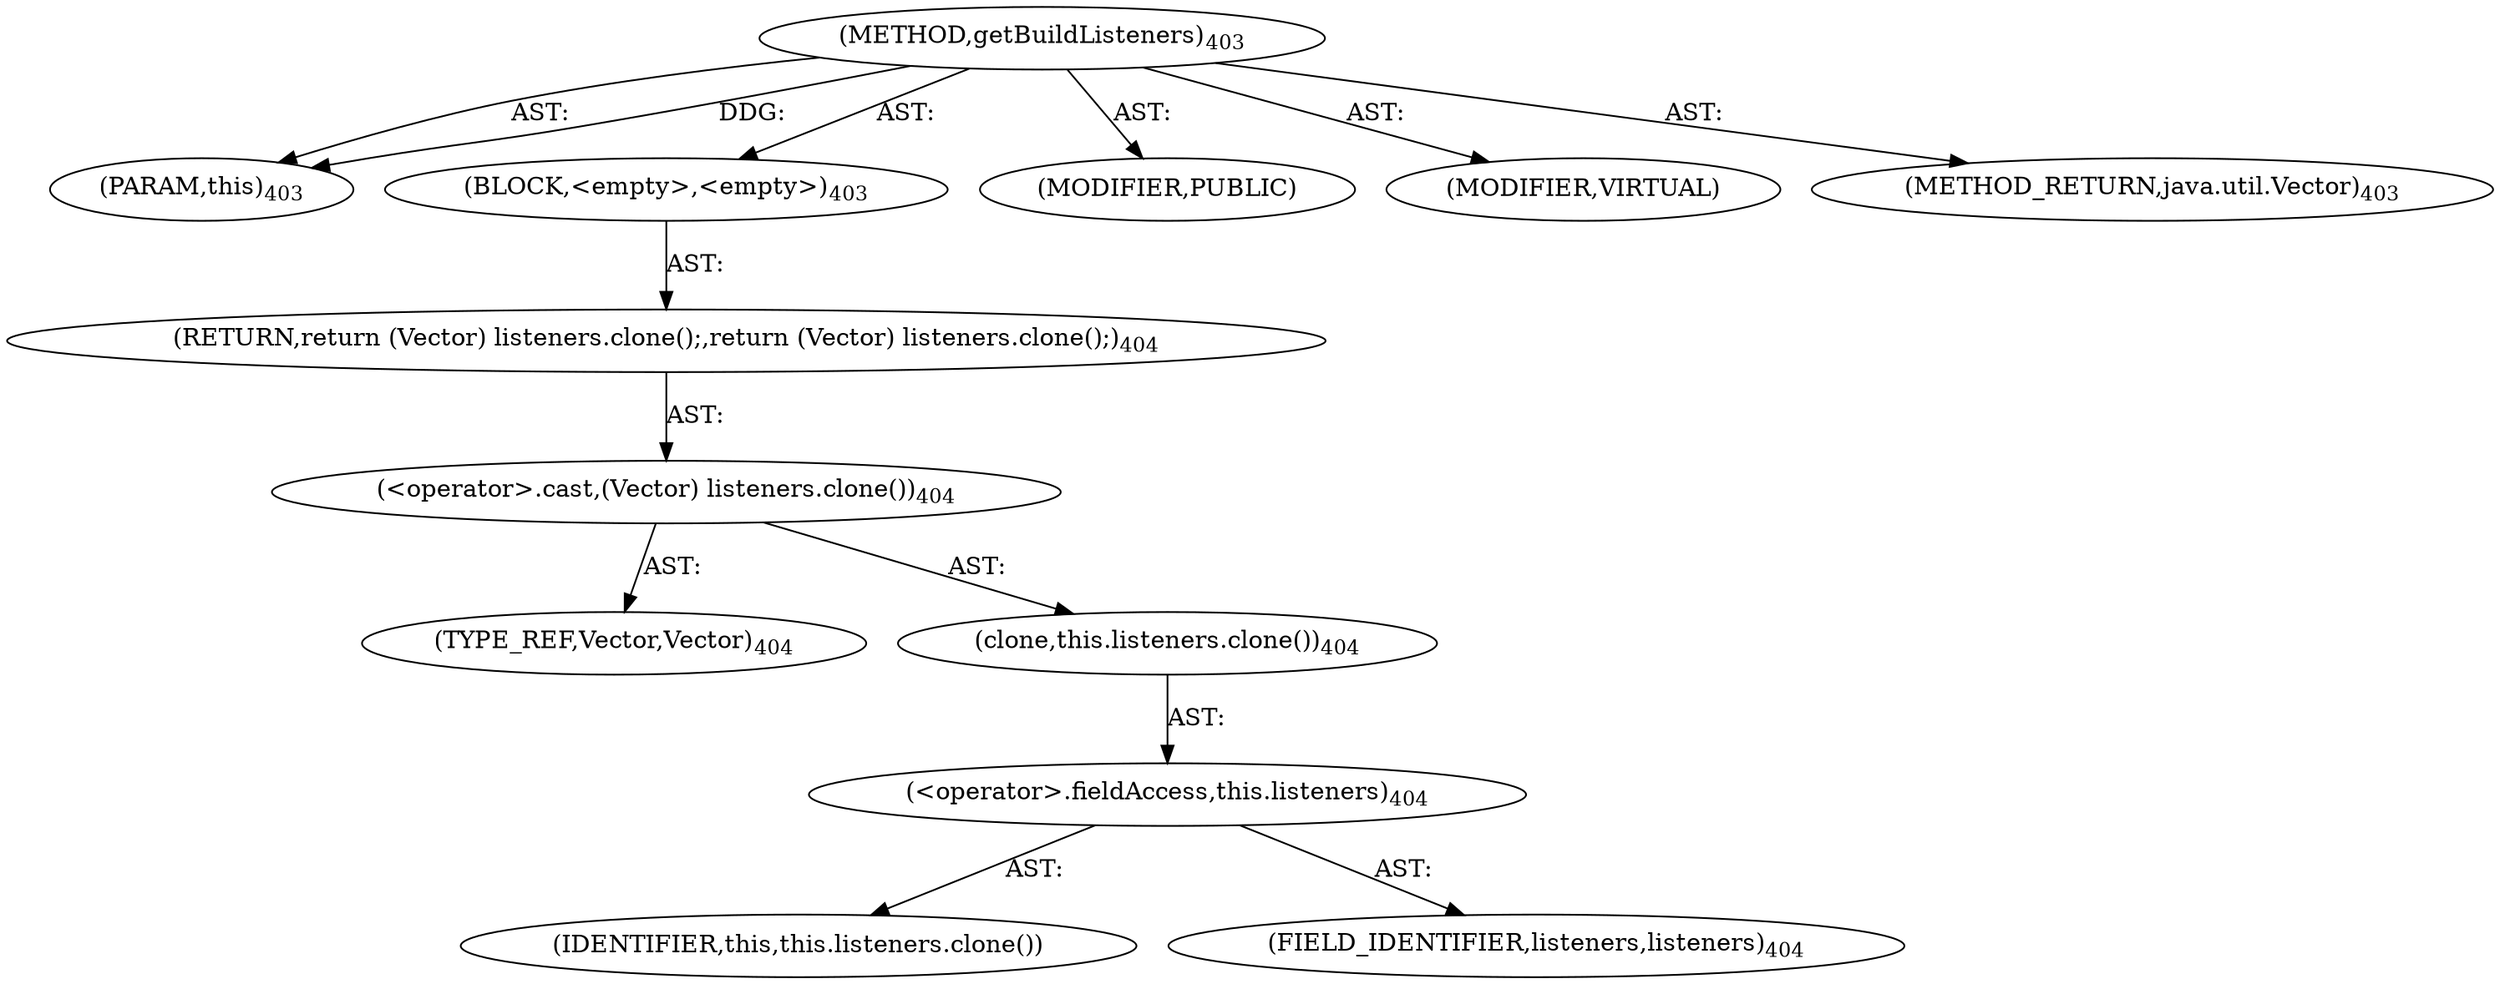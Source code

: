 digraph "getBuildListeners" {  
"111669149709" [label = <(METHOD,getBuildListeners)<SUB>403</SUB>> ]
"115964117071" [label = <(PARAM,this)<SUB>403</SUB>> ]
"25769803793" [label = <(BLOCK,&lt;empty&gt;,&lt;empty&gt;)<SUB>403</SUB>> ]
"146028888069" [label = <(RETURN,return (Vector) listeners.clone();,return (Vector) listeners.clone();)<SUB>404</SUB>> ]
"30064771177" [label = <(&lt;operator&gt;.cast,(Vector) listeners.clone())<SUB>404</SUB>> ]
"180388626434" [label = <(TYPE_REF,Vector,Vector)<SUB>404</SUB>> ]
"30064771178" [label = <(clone,this.listeners.clone())<SUB>404</SUB>> ]
"30064771179" [label = <(&lt;operator&gt;.fieldAccess,this.listeners)<SUB>404</SUB>> ]
"68719476899" [label = <(IDENTIFIER,this,this.listeners.clone())> ]
"55834574882" [label = <(FIELD_IDENTIFIER,listeners,listeners)<SUB>404</SUB>> ]
"133143986249" [label = <(MODIFIER,PUBLIC)> ]
"133143986250" [label = <(MODIFIER,VIRTUAL)> ]
"128849018893" [label = <(METHOD_RETURN,java.util.Vector)<SUB>403</SUB>> ]
  "111669149709" -> "115964117071"  [ label = "AST: "] 
  "111669149709" -> "25769803793"  [ label = "AST: "] 
  "111669149709" -> "133143986249"  [ label = "AST: "] 
  "111669149709" -> "133143986250"  [ label = "AST: "] 
  "111669149709" -> "128849018893"  [ label = "AST: "] 
  "25769803793" -> "146028888069"  [ label = "AST: "] 
  "146028888069" -> "30064771177"  [ label = "AST: "] 
  "30064771177" -> "180388626434"  [ label = "AST: "] 
  "30064771177" -> "30064771178"  [ label = "AST: "] 
  "30064771178" -> "30064771179"  [ label = "AST: "] 
  "30064771179" -> "68719476899"  [ label = "AST: "] 
  "30064771179" -> "55834574882"  [ label = "AST: "] 
  "111669149709" -> "115964117071"  [ label = "DDG: "] 
}
